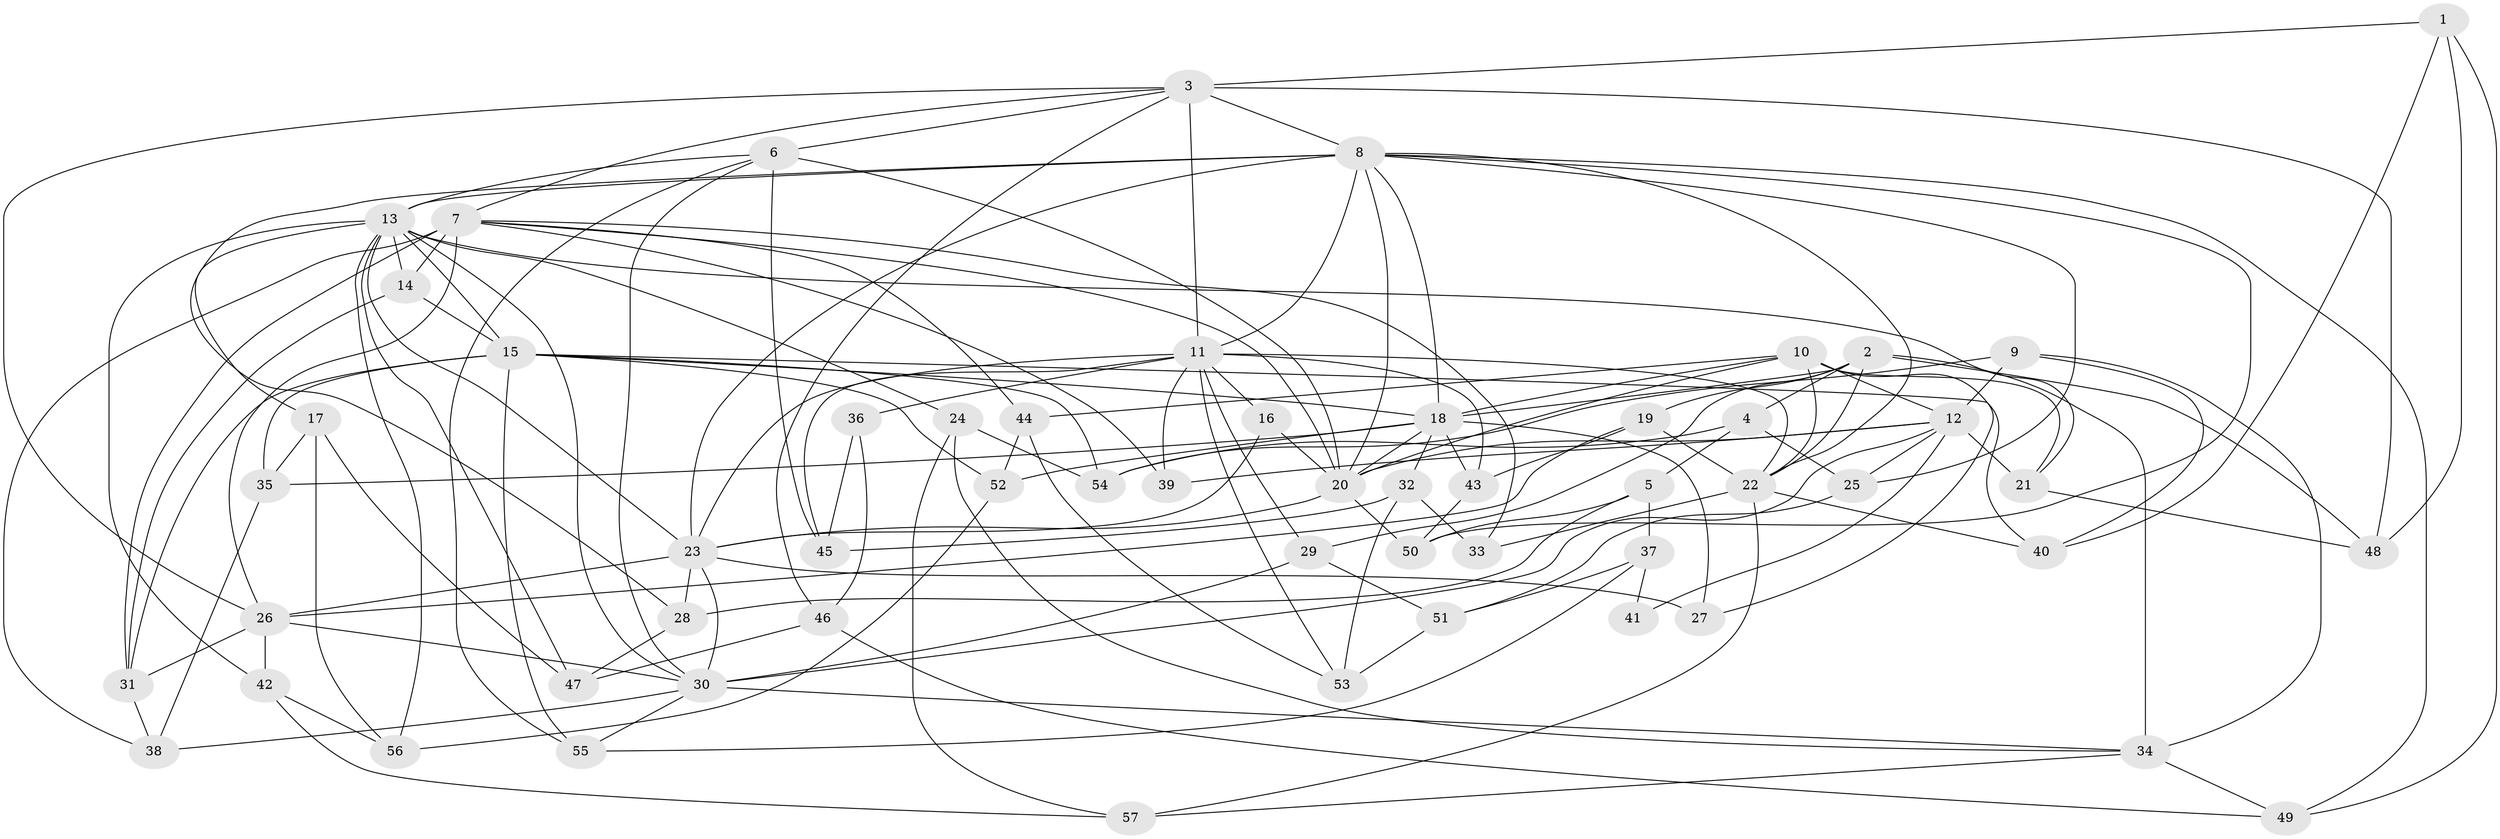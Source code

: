// original degree distribution, {4: 1.0}
// Generated by graph-tools (version 1.1) at 2025/38/03/09/25 02:38:00]
// undirected, 57 vertices, 150 edges
graph export_dot {
graph [start="1"]
  node [color=gray90,style=filled];
  1;
  2;
  3;
  4;
  5;
  6;
  7;
  8;
  9;
  10;
  11;
  12;
  13;
  14;
  15;
  16;
  17;
  18;
  19;
  20;
  21;
  22;
  23;
  24;
  25;
  26;
  27;
  28;
  29;
  30;
  31;
  32;
  33;
  34;
  35;
  36;
  37;
  38;
  39;
  40;
  41;
  42;
  43;
  44;
  45;
  46;
  47;
  48;
  49;
  50;
  51;
  52;
  53;
  54;
  55;
  56;
  57;
  1 -- 3 [weight=1.0];
  1 -- 40 [weight=1.0];
  1 -- 48 [weight=1.0];
  1 -- 49 [weight=1.0];
  2 -- 4 [weight=1.0];
  2 -- 18 [weight=1.0];
  2 -- 19 [weight=1.0];
  2 -- 22 [weight=2.0];
  2 -- 29 [weight=1.0];
  2 -- 34 [weight=5.0];
  2 -- 48 [weight=1.0];
  3 -- 6 [weight=1.0];
  3 -- 7 [weight=1.0];
  3 -- 8 [weight=1.0];
  3 -- 11 [weight=1.0];
  3 -- 26 [weight=1.0];
  3 -- 46 [weight=1.0];
  3 -- 48 [weight=1.0];
  4 -- 5 [weight=1.0];
  4 -- 25 [weight=1.0];
  4 -- 54 [weight=1.0];
  5 -- 28 [weight=1.0];
  5 -- 37 [weight=1.0];
  5 -- 50 [weight=1.0];
  6 -- 13 [weight=1.0];
  6 -- 20 [weight=1.0];
  6 -- 30 [weight=1.0];
  6 -- 45 [weight=1.0];
  6 -- 55 [weight=1.0];
  7 -- 14 [weight=1.0];
  7 -- 20 [weight=1.0];
  7 -- 26 [weight=2.0];
  7 -- 31 [weight=2.0];
  7 -- 33 [weight=1.0];
  7 -- 38 [weight=1.0];
  7 -- 39 [weight=2.0];
  7 -- 44 [weight=1.0];
  8 -- 11 [weight=1.0];
  8 -- 13 [weight=1.0];
  8 -- 18 [weight=1.0];
  8 -- 20 [weight=1.0];
  8 -- 22 [weight=1.0];
  8 -- 23 [weight=2.0];
  8 -- 25 [weight=1.0];
  8 -- 28 [weight=1.0];
  8 -- 49 [weight=1.0];
  8 -- 50 [weight=1.0];
  9 -- 12 [weight=1.0];
  9 -- 34 [weight=1.0];
  9 -- 40 [weight=1.0];
  9 -- 54 [weight=1.0];
  10 -- 12 [weight=2.0];
  10 -- 18 [weight=1.0];
  10 -- 20 [weight=1.0];
  10 -- 21 [weight=1.0];
  10 -- 22 [weight=1.0];
  10 -- 27 [weight=1.0];
  10 -- 44 [weight=1.0];
  11 -- 16 [weight=1.0];
  11 -- 22 [weight=1.0];
  11 -- 23 [weight=1.0];
  11 -- 29 [weight=1.0];
  11 -- 36 [weight=2.0];
  11 -- 39 [weight=1.0];
  11 -- 43 [weight=1.0];
  11 -- 45 [weight=1.0];
  11 -- 53 [weight=1.0];
  12 -- 20 [weight=1.0];
  12 -- 21 [weight=1.0];
  12 -- 25 [weight=1.0];
  12 -- 30 [weight=2.0];
  12 -- 39 [weight=1.0];
  12 -- 41 [weight=3.0];
  13 -- 14 [weight=1.0];
  13 -- 15 [weight=1.0];
  13 -- 17 [weight=1.0];
  13 -- 21 [weight=1.0];
  13 -- 23 [weight=1.0];
  13 -- 24 [weight=1.0];
  13 -- 30 [weight=1.0];
  13 -- 42 [weight=1.0];
  13 -- 47 [weight=1.0];
  13 -- 56 [weight=1.0];
  14 -- 15 [weight=1.0];
  14 -- 31 [weight=1.0];
  15 -- 18 [weight=1.0];
  15 -- 31 [weight=2.0];
  15 -- 35 [weight=1.0];
  15 -- 40 [weight=1.0];
  15 -- 52 [weight=1.0];
  15 -- 54 [weight=1.0];
  15 -- 55 [weight=1.0];
  16 -- 20 [weight=1.0];
  16 -- 23 [weight=2.0];
  17 -- 35 [weight=1.0];
  17 -- 47 [weight=1.0];
  17 -- 56 [weight=1.0];
  18 -- 20 [weight=2.0];
  18 -- 27 [weight=2.0];
  18 -- 32 [weight=1.0];
  18 -- 35 [weight=1.0];
  18 -- 43 [weight=1.0];
  18 -- 52 [weight=1.0];
  19 -- 22 [weight=1.0];
  19 -- 26 [weight=1.0];
  19 -- 43 [weight=1.0];
  20 -- 23 [weight=1.0];
  20 -- 50 [weight=1.0];
  21 -- 48 [weight=1.0];
  22 -- 33 [weight=2.0];
  22 -- 40 [weight=1.0];
  22 -- 57 [weight=1.0];
  23 -- 26 [weight=2.0];
  23 -- 27 [weight=1.0];
  23 -- 28 [weight=1.0];
  23 -- 30 [weight=1.0];
  24 -- 34 [weight=1.0];
  24 -- 54 [weight=1.0];
  24 -- 57 [weight=1.0];
  25 -- 51 [weight=1.0];
  26 -- 30 [weight=1.0];
  26 -- 31 [weight=2.0];
  26 -- 42 [weight=1.0];
  28 -- 47 [weight=1.0];
  29 -- 30 [weight=1.0];
  29 -- 51 [weight=1.0];
  30 -- 34 [weight=1.0];
  30 -- 38 [weight=1.0];
  30 -- 55 [weight=1.0];
  31 -- 38 [weight=1.0];
  32 -- 33 [weight=1.0];
  32 -- 45 [weight=1.0];
  32 -- 53 [weight=1.0];
  34 -- 49 [weight=1.0];
  34 -- 57 [weight=1.0];
  35 -- 38 [weight=1.0];
  36 -- 45 [weight=1.0];
  36 -- 46 [weight=1.0];
  37 -- 41 [weight=1.0];
  37 -- 51 [weight=1.0];
  37 -- 55 [weight=1.0];
  42 -- 56 [weight=1.0];
  42 -- 57 [weight=1.0];
  43 -- 50 [weight=1.0];
  44 -- 52 [weight=1.0];
  44 -- 53 [weight=1.0];
  46 -- 47 [weight=1.0];
  46 -- 49 [weight=1.0];
  51 -- 53 [weight=1.0];
  52 -- 56 [weight=1.0];
}
